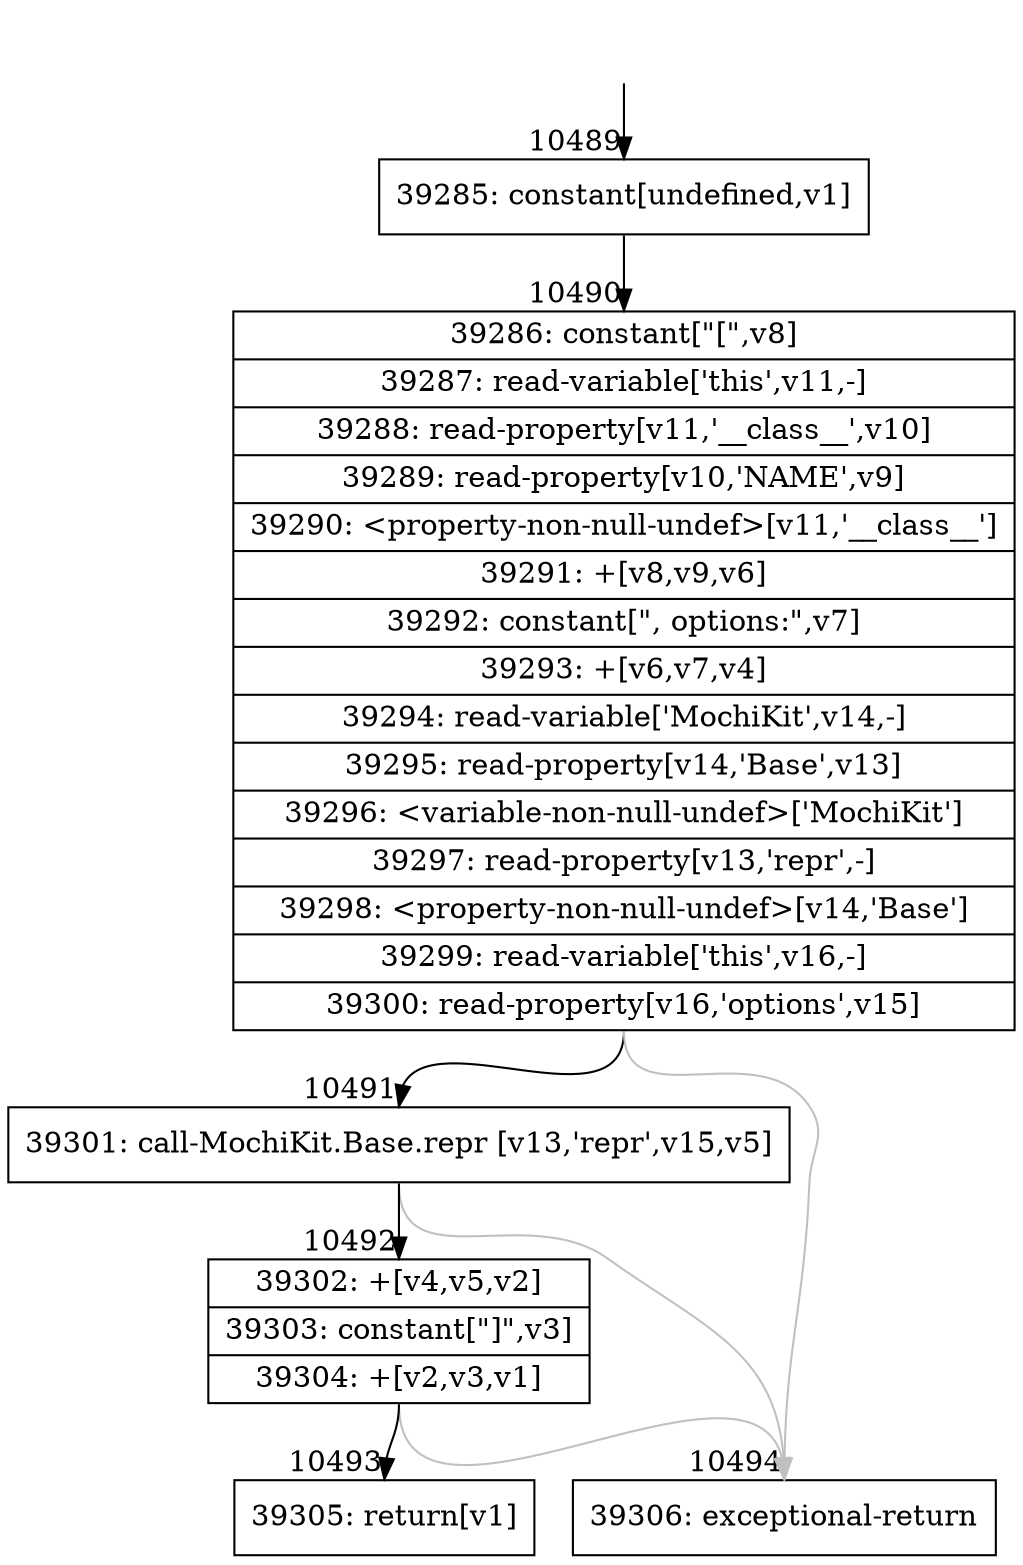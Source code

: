 digraph {
rankdir="TD"
BB_entry742[shape=none,label=""];
BB_entry742 -> BB10489 [tailport=s, headport=n, headlabel="    10489"]
BB10489 [shape=record label="{39285: constant[undefined,v1]}" ] 
BB10489 -> BB10490 [tailport=s, headport=n, headlabel="      10490"]
BB10490 [shape=record label="{39286: constant[\"[\",v8]|39287: read-variable['this',v11,-]|39288: read-property[v11,'__class__',v10]|39289: read-property[v10,'NAME',v9]|39290: \<property-non-null-undef\>[v11,'__class__']|39291: +[v8,v9,v6]|39292: constant[\", options:\",v7]|39293: +[v6,v7,v4]|39294: read-variable['MochiKit',v14,-]|39295: read-property[v14,'Base',v13]|39296: \<variable-non-null-undef\>['MochiKit']|39297: read-property[v13,'repr',-]|39298: \<property-non-null-undef\>[v14,'Base']|39299: read-variable['this',v16,-]|39300: read-property[v16,'options',v15]}" ] 
BB10490 -> BB10491 [tailport=s, headport=n, headlabel="      10491"]
BB10490 -> BB10494 [tailport=s, headport=n, color=gray, headlabel="      10494"]
BB10491 [shape=record label="{39301: call-MochiKit.Base.repr [v13,'repr',v15,v5]}" ] 
BB10491 -> BB10492 [tailport=s, headport=n, headlabel="      10492"]
BB10491 -> BB10494 [tailport=s, headport=n, color=gray]
BB10492 [shape=record label="{39302: +[v4,v5,v2]|39303: constant[\"]\",v3]|39304: +[v2,v3,v1]}" ] 
BB10492 -> BB10493 [tailport=s, headport=n, headlabel="      10493"]
BB10492 -> BB10494 [tailport=s, headport=n, color=gray]
BB10493 [shape=record label="{39305: return[v1]}" ] 
BB10494 [shape=record label="{39306: exceptional-return}" ] 
//#$~ 7368
}
